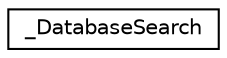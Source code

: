 digraph "类继承关系图"
{
  edge [fontname="Helvetica",fontsize="10",labelfontname="Helvetica",labelfontsize="10"];
  node [fontname="Helvetica",fontsize="10",shape=record];
  rankdir="LR";
  Node0 [label="_DatabaseSearch",height=0.2,width=0.4,color="black", fillcolor="white", style="filled",URL="$struct___database_search.html"];
}

